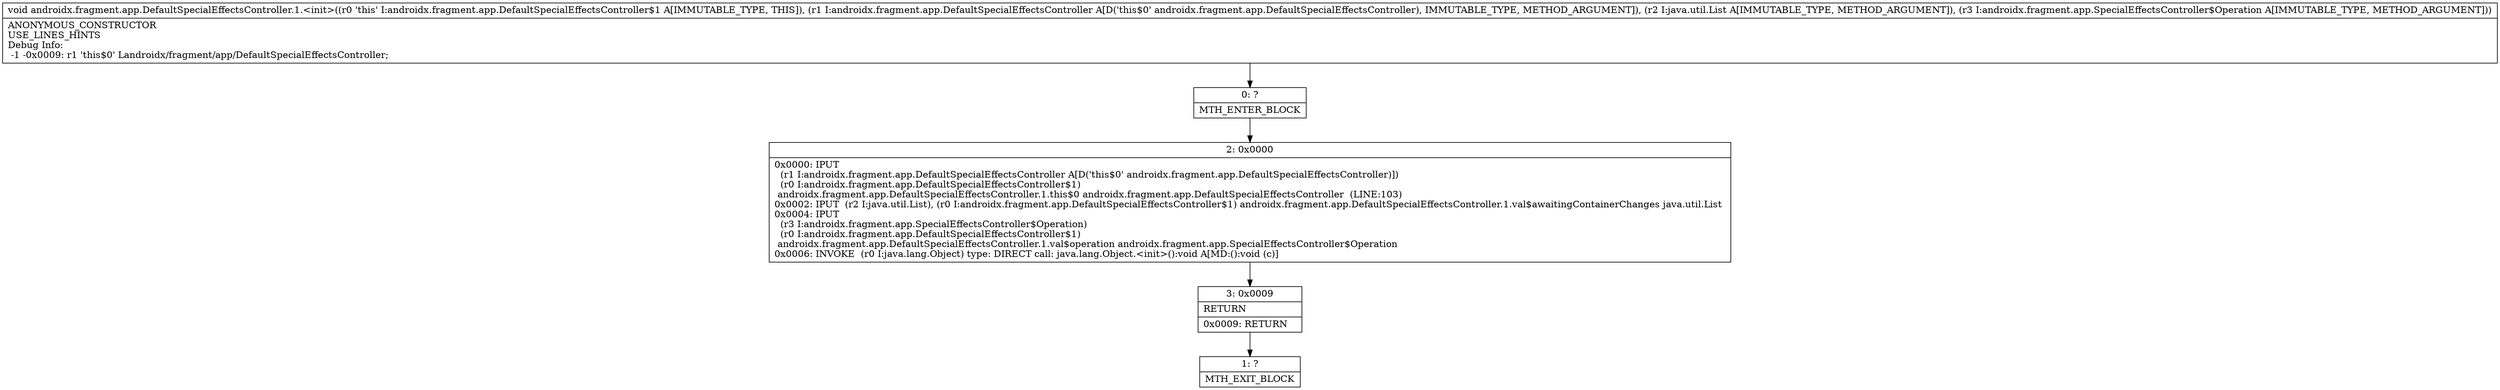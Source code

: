 digraph "CFG forandroidx.fragment.app.DefaultSpecialEffectsController.1.\<init\>(Landroidx\/fragment\/app\/DefaultSpecialEffectsController;Ljava\/util\/List;Landroidx\/fragment\/app\/SpecialEffectsController$Operation;)V" {
Node_0 [shape=record,label="{0\:\ ?|MTH_ENTER_BLOCK\l}"];
Node_2 [shape=record,label="{2\:\ 0x0000|0x0000: IPUT  \l  (r1 I:androidx.fragment.app.DefaultSpecialEffectsController A[D('this$0' androidx.fragment.app.DefaultSpecialEffectsController)])\l  (r0 I:androidx.fragment.app.DefaultSpecialEffectsController$1)\l androidx.fragment.app.DefaultSpecialEffectsController.1.this$0 androidx.fragment.app.DefaultSpecialEffectsController  (LINE:103)\l0x0002: IPUT  (r2 I:java.util.List), (r0 I:androidx.fragment.app.DefaultSpecialEffectsController$1) androidx.fragment.app.DefaultSpecialEffectsController.1.val$awaitingContainerChanges java.util.List \l0x0004: IPUT  \l  (r3 I:androidx.fragment.app.SpecialEffectsController$Operation)\l  (r0 I:androidx.fragment.app.DefaultSpecialEffectsController$1)\l androidx.fragment.app.DefaultSpecialEffectsController.1.val$operation androidx.fragment.app.SpecialEffectsController$Operation \l0x0006: INVOKE  (r0 I:java.lang.Object) type: DIRECT call: java.lang.Object.\<init\>():void A[MD:():void (c)]\l}"];
Node_3 [shape=record,label="{3\:\ 0x0009|RETURN\l|0x0009: RETURN   \l}"];
Node_1 [shape=record,label="{1\:\ ?|MTH_EXIT_BLOCK\l}"];
MethodNode[shape=record,label="{void androidx.fragment.app.DefaultSpecialEffectsController.1.\<init\>((r0 'this' I:androidx.fragment.app.DefaultSpecialEffectsController$1 A[IMMUTABLE_TYPE, THIS]), (r1 I:androidx.fragment.app.DefaultSpecialEffectsController A[D('this$0' androidx.fragment.app.DefaultSpecialEffectsController), IMMUTABLE_TYPE, METHOD_ARGUMENT]), (r2 I:java.util.List A[IMMUTABLE_TYPE, METHOD_ARGUMENT]), (r3 I:androidx.fragment.app.SpecialEffectsController$Operation A[IMMUTABLE_TYPE, METHOD_ARGUMENT]))  | ANONYMOUS_CONSTRUCTOR\lUSE_LINES_HINTS\lDebug Info:\l  \-1 \-0x0009: r1 'this$0' Landroidx\/fragment\/app\/DefaultSpecialEffectsController;\l}"];
MethodNode -> Node_0;Node_0 -> Node_2;
Node_2 -> Node_3;
Node_3 -> Node_1;
}

